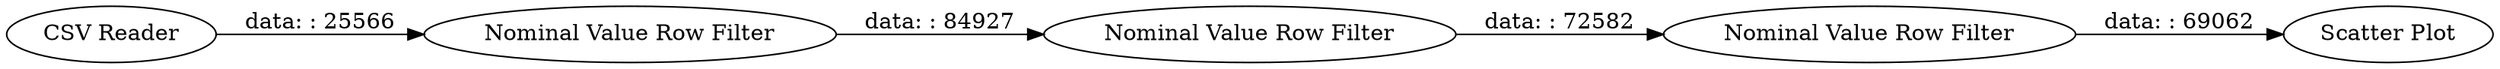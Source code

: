 digraph {
	"-6341012058363373753_3" [label="Nominal Value Row Filter"]
	"-6341012058363373753_2" [label="Nominal Value Row Filter"]
	"-6341012058363373753_1" [label="CSV Reader"]
	"-6341012058363373753_5" [label="Scatter Plot"]
	"-6341012058363373753_4" [label="Nominal Value Row Filter"]
	"-6341012058363373753_1" -> "-6341012058363373753_2" [label="data: : 25566"]
	"-6341012058363373753_4" -> "-6341012058363373753_5" [label="data: : 69062"]
	"-6341012058363373753_3" -> "-6341012058363373753_4" [label="data: : 72582"]
	"-6341012058363373753_2" -> "-6341012058363373753_3" [label="data: : 84927"]
	rankdir=LR
}
